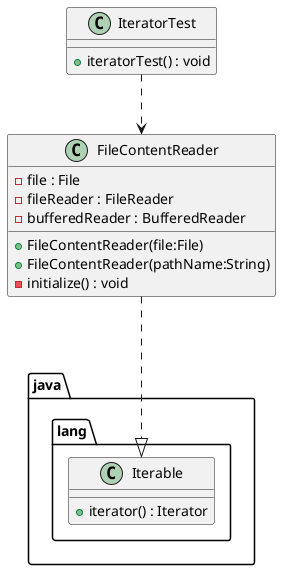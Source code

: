@startuml
class FileContentReader{
    - file : File
    - fileReader : FileReader
    - bufferedReader : BufferedReader

    + FileContentReader(file:File)
    + FileContentReader(pathName:String)
    - initialize() : void
}

class java.lang.Iterable {
    + iterator() : Iterator
}

class IteratorTest {
    + iteratorTest() : void
}

FileContentReader ...|> java.lang.Iterable
IteratorTest ..> FileContentReader
@enduml
